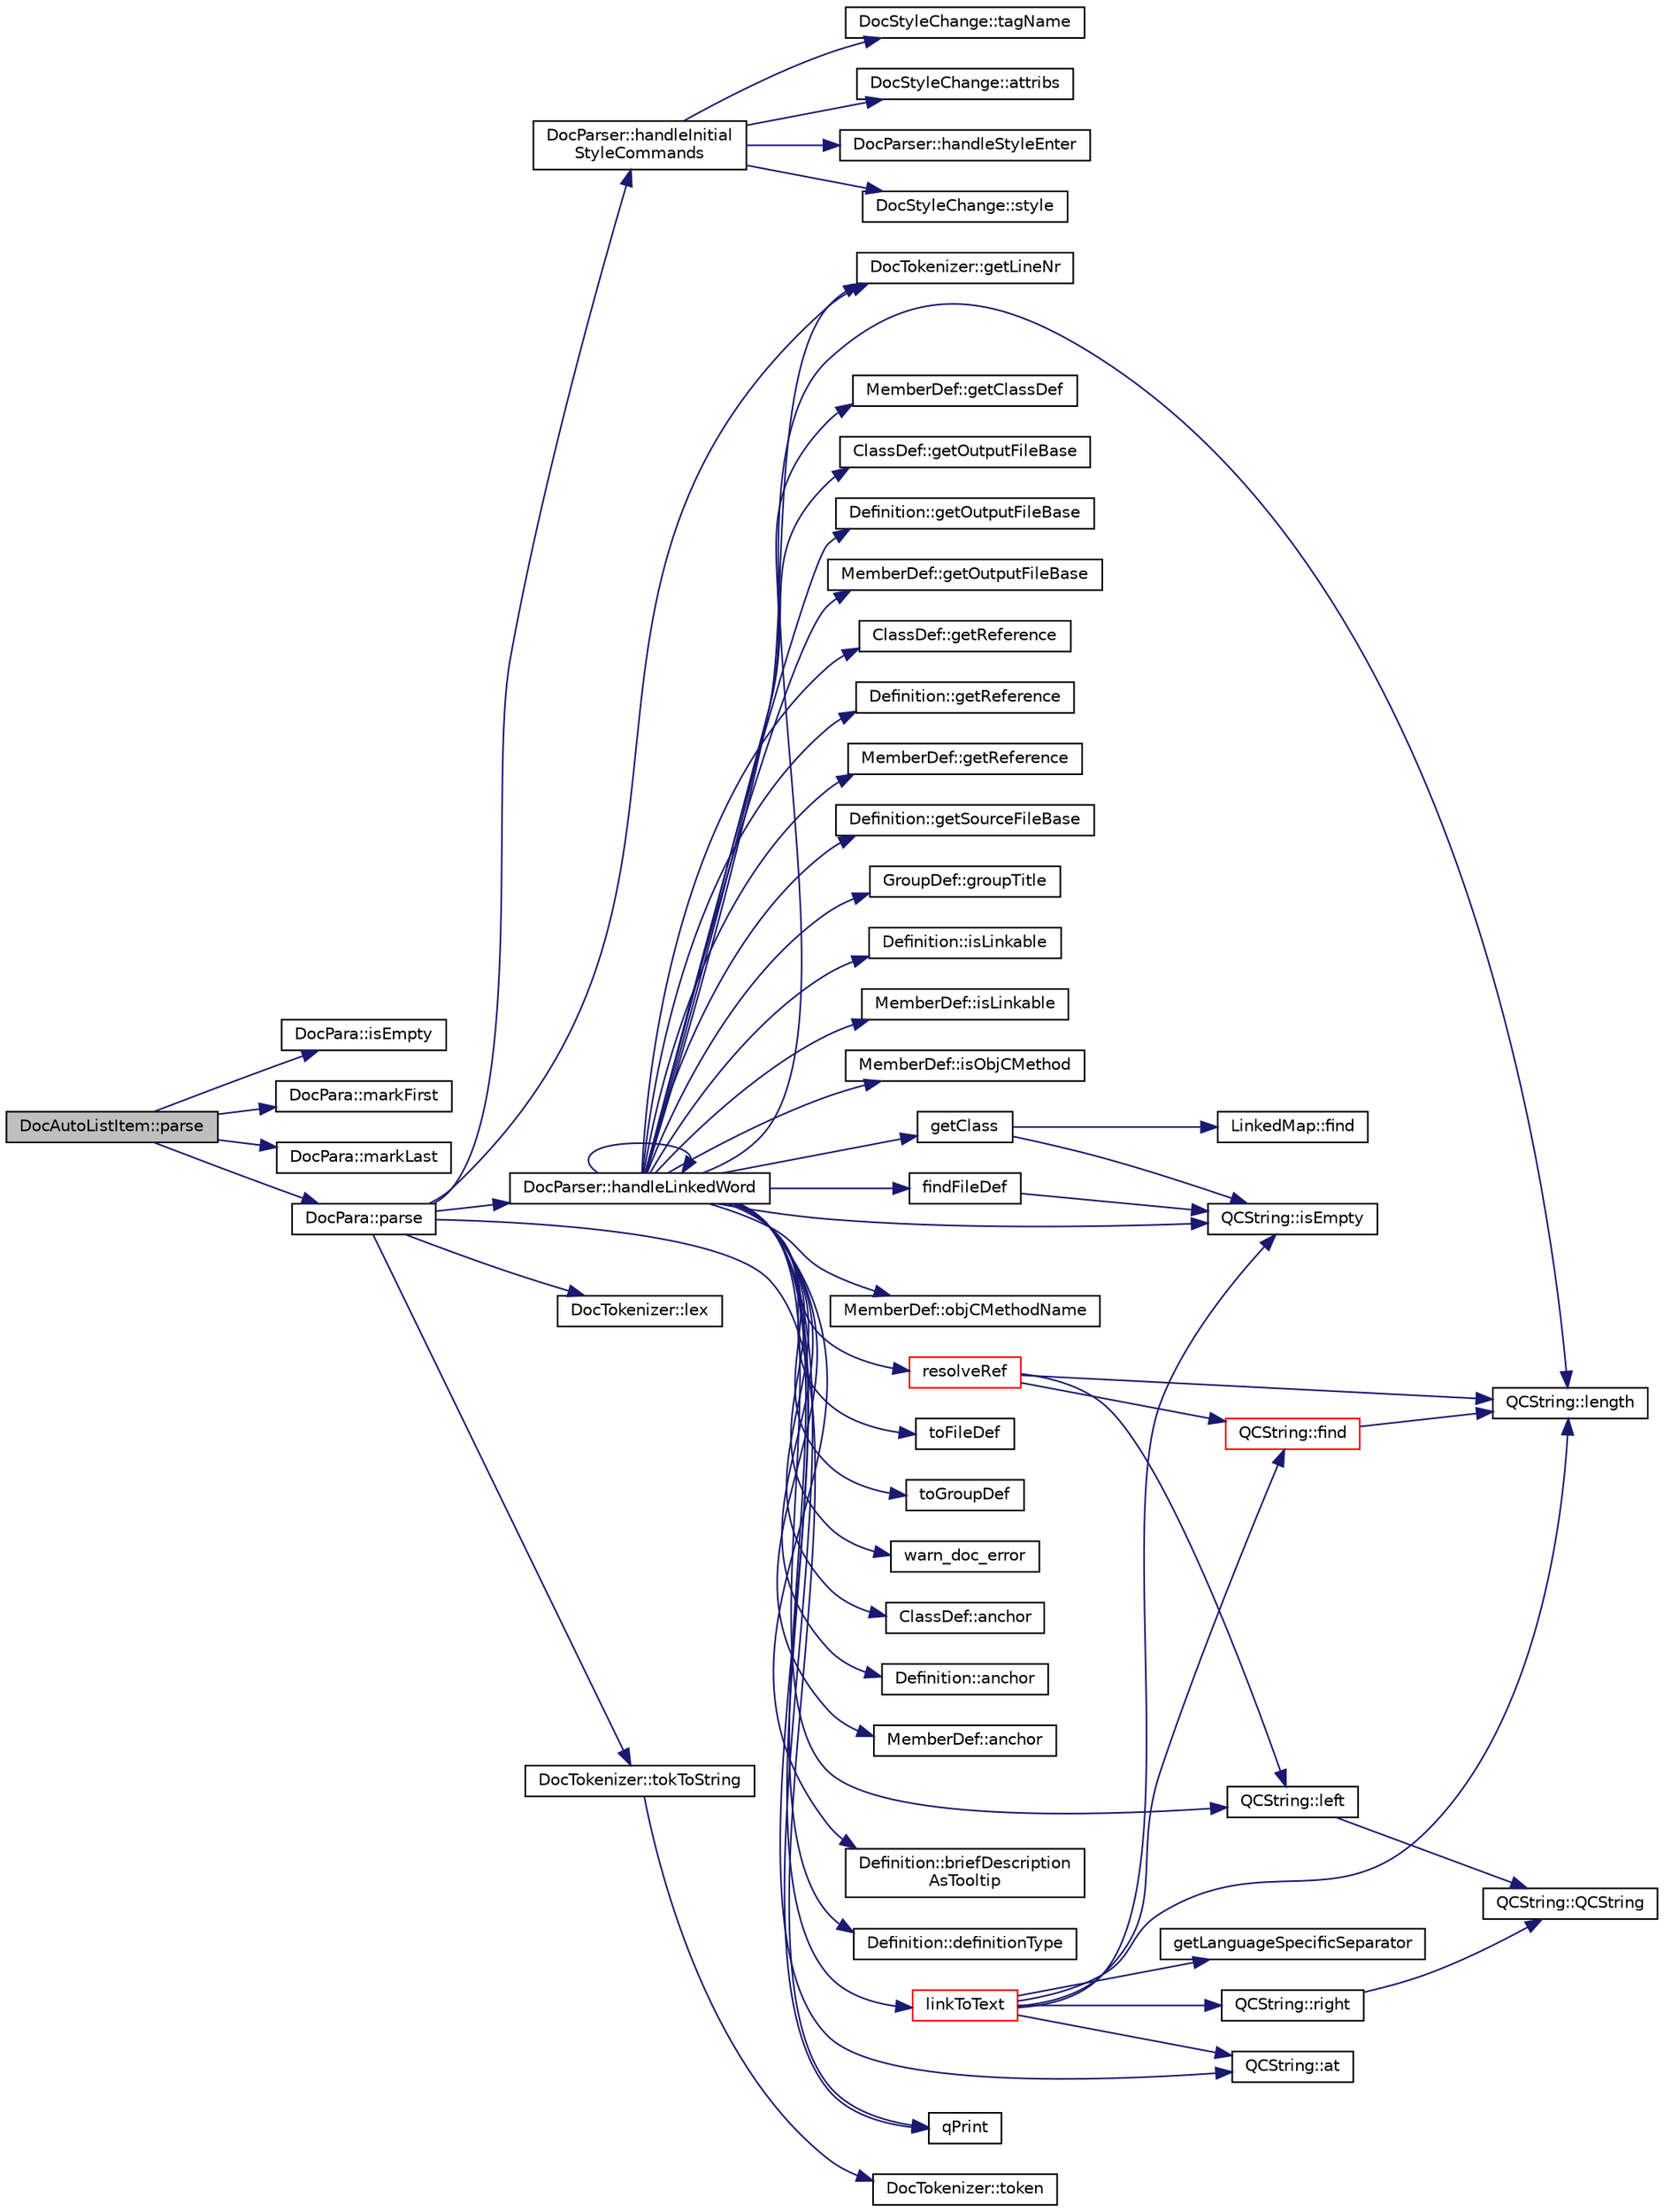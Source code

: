 digraph "DocAutoListItem::parse"
{
 // LATEX_PDF_SIZE
  edge [fontname="Helvetica",fontsize="10",labelfontname="Helvetica",labelfontsize="10"];
  node [fontname="Helvetica",fontsize="10",shape=record];
  rankdir="LR";
  Node1 [label="DocAutoListItem::parse",height=0.2,width=0.4,color="black", fillcolor="grey75", style="filled", fontcolor="black",tooltip=" "];
  Node1 -> Node2 [color="midnightblue",fontsize="10",style="solid",fontname="Helvetica"];
  Node2 [label="DocPara::isEmpty",height=0.2,width=0.4,color="black", fillcolor="white", style="filled",URL="$classDocPara.html#a004ec58b69c71d43ebf4424b04dc5779",tooltip=" "];
  Node1 -> Node3 [color="midnightblue",fontsize="10",style="solid",fontname="Helvetica"];
  Node3 [label="DocPara::markFirst",height=0.2,width=0.4,color="black", fillcolor="white", style="filled",URL="$classDocPara.html#a849868e81af1e2ae0da511fa3e5a91b8",tooltip=" "];
  Node1 -> Node4 [color="midnightblue",fontsize="10",style="solid",fontname="Helvetica"];
  Node4 [label="DocPara::markLast",height=0.2,width=0.4,color="black", fillcolor="white", style="filled",URL="$classDocPara.html#a569bc5841973bac45491c977814f62e0",tooltip=" "];
  Node1 -> Node5 [color="midnightblue",fontsize="10",style="solid",fontname="Helvetica"];
  Node5 [label="DocPara::parse",height=0.2,width=0.4,color="black", fillcolor="white", style="filled",URL="$classDocPara.html#afbe48d84c35630599a17f907df4f9804",tooltip=" "];
  Node5 -> Node6 [color="midnightblue",fontsize="10",style="solid",fontname="Helvetica"];
  Node6 [label="DocTokenizer::getLineNr",height=0.2,width=0.4,color="black", fillcolor="white", style="filled",URL="$classDocTokenizer.html#ae5366d3fa4095f81903bcc38ca7c88c7",tooltip=" "];
  Node5 -> Node7 [color="midnightblue",fontsize="10",style="solid",fontname="Helvetica"];
  Node7 [label="DocParser::handleInitial\lStyleCommands",height=0.2,width=0.4,color="black", fillcolor="white", style="filled",URL="$classDocParser.html#a392a4d61cb24b52e2affe9926be81639",tooltip=" "];
  Node7 -> Node8 [color="midnightblue",fontsize="10",style="solid",fontname="Helvetica"];
  Node8 [label="DocStyleChange::attribs",height=0.2,width=0.4,color="black", fillcolor="white", style="filled",URL="$classDocStyleChange.html#a3c0ac63aee1132f4dbe442366444c99c",tooltip=" "];
  Node7 -> Node9 [color="midnightblue",fontsize="10",style="solid",fontname="Helvetica"];
  Node9 [label="DocParser::handleStyleEnter",height=0.2,width=0.4,color="black", fillcolor="white", style="filled",URL="$classDocParser.html#a7b663393eae9130007dfab3a61502549",tooltip=" "];
  Node7 -> Node10 [color="midnightblue",fontsize="10",style="solid",fontname="Helvetica"];
  Node10 [label="DocStyleChange::style",height=0.2,width=0.4,color="black", fillcolor="white", style="filled",URL="$classDocStyleChange.html#a56d079390f264e34af453a015bd2e2c9",tooltip=" "];
  Node7 -> Node11 [color="midnightblue",fontsize="10",style="solid",fontname="Helvetica"];
  Node11 [label="DocStyleChange::tagName",height=0.2,width=0.4,color="black", fillcolor="white", style="filled",URL="$classDocStyleChange.html#a44ca0ca006829c1ca5d0fb87cb699a84",tooltip=" "];
  Node5 -> Node12 [color="midnightblue",fontsize="10",style="solid",fontname="Helvetica"];
  Node12 [label="DocParser::handleLinkedWord",height=0.2,width=0.4,color="black", fillcolor="white", style="filled",URL="$classDocParser.html#a60b3baefbabda53a90974008bd7cfab9",tooltip=" "];
  Node12 -> Node13 [color="midnightblue",fontsize="10",style="solid",fontname="Helvetica"];
  Node13 [label="ClassDef::anchor",height=0.2,width=0.4,color="black", fillcolor="white", style="filled",URL="$classClassDef.html#a7016b59e40eefbd4e9a1cc6fa43e0bff",tooltip=" "];
  Node12 -> Node14 [color="midnightblue",fontsize="10",style="solid",fontname="Helvetica"];
  Node14 [label="Definition::anchor",height=0.2,width=0.4,color="black", fillcolor="white", style="filled",URL="$classDefinition.html#a56e91f9b76f41208a22cfb2336871604",tooltip=" "];
  Node12 -> Node15 [color="midnightblue",fontsize="10",style="solid",fontname="Helvetica"];
  Node15 [label="MemberDef::anchor",height=0.2,width=0.4,color="black", fillcolor="white", style="filled",URL="$classMemberDef.html#a170c6221384447f7e2e9f5a529efef40",tooltip=" "];
  Node12 -> Node16 [color="midnightblue",fontsize="10",style="solid",fontname="Helvetica"];
  Node16 [label="QCString::at",height=0.2,width=0.4,color="black", fillcolor="white", style="filled",URL="$classQCString.html#a4c8be5d062cc14919b53ff0a3c8f9a4f",tooltip=" "];
  Node12 -> Node17 [color="midnightblue",fontsize="10",style="solid",fontname="Helvetica"];
  Node17 [label="Definition::briefDescription\lAsTooltip",height=0.2,width=0.4,color="black", fillcolor="white", style="filled",URL="$classDefinition.html#a5915353219702c6ea73cc1476bda793a",tooltip=" "];
  Node12 -> Node18 [color="midnightblue",fontsize="10",style="solid",fontname="Helvetica"];
  Node18 [label="Definition::definitionType",height=0.2,width=0.4,color="black", fillcolor="white", style="filled",URL="$classDefinition.html#a526c39074637d4b17a3f67df56d961ff",tooltip=" "];
  Node12 -> Node19 [color="midnightblue",fontsize="10",style="solid",fontname="Helvetica"];
  Node19 [label="findFileDef",height=0.2,width=0.4,color="black", fillcolor="white", style="filled",URL="$util_8cpp.html#af891990268daeb8713d18d154b84ffdb",tooltip=" "];
  Node19 -> Node20 [color="midnightblue",fontsize="10",style="solid",fontname="Helvetica"];
  Node20 [label="QCString::isEmpty",height=0.2,width=0.4,color="black", fillcolor="white", style="filled",URL="$classQCString.html#a621c4090d69ad7d05ef8e5234376c3d8",tooltip=" "];
  Node12 -> Node21 [color="midnightblue",fontsize="10",style="solid",fontname="Helvetica"];
  Node21 [label="getClass",height=0.2,width=0.4,color="black", fillcolor="white", style="filled",URL="$classdef_8cpp.html#a9682735bd2cf0656eaa944f8b3e364a2",tooltip=" "];
  Node21 -> Node22 [color="midnightblue",fontsize="10",style="solid",fontname="Helvetica"];
  Node22 [label="LinkedMap::find",height=0.2,width=0.4,color="black", fillcolor="white", style="filled",URL="$classLinkedMap.html#ad7659775b7de962b4fe0921456baf4f4",tooltip=" "];
  Node21 -> Node20 [color="midnightblue",fontsize="10",style="solid",fontname="Helvetica"];
  Node12 -> Node23 [color="midnightblue",fontsize="10",style="solid",fontname="Helvetica"];
  Node23 [label="MemberDef::getClassDef",height=0.2,width=0.4,color="black", fillcolor="white", style="filled",URL="$classMemberDef.html#a33ff70edee6691aacaeecf40a1146995",tooltip=" "];
  Node12 -> Node6 [color="midnightblue",fontsize="10",style="solid",fontname="Helvetica"];
  Node12 -> Node24 [color="midnightblue",fontsize="10",style="solid",fontname="Helvetica"];
  Node24 [label="ClassDef::getOutputFileBase",height=0.2,width=0.4,color="black", fillcolor="white", style="filled",URL="$classClassDef.html#a12a8f241e90a0cb0bdf19c27bf2025b0",tooltip=" "];
  Node12 -> Node25 [color="midnightblue",fontsize="10",style="solid",fontname="Helvetica"];
  Node25 [label="Definition::getOutputFileBase",height=0.2,width=0.4,color="black", fillcolor="white", style="filled",URL="$classDefinition.html#acabecdc6bfda2015811eed5f3436322d",tooltip=" "];
  Node12 -> Node26 [color="midnightblue",fontsize="10",style="solid",fontname="Helvetica"];
  Node26 [label="MemberDef::getOutputFileBase",height=0.2,width=0.4,color="black", fillcolor="white", style="filled",URL="$classMemberDef.html#a1691f8cc2d90978d091a7d7aae11dd8d",tooltip=" "];
  Node12 -> Node27 [color="midnightblue",fontsize="10",style="solid",fontname="Helvetica"];
  Node27 [label="ClassDef::getReference",height=0.2,width=0.4,color="black", fillcolor="white", style="filled",URL="$classClassDef.html#a5ca8b91f73e7989abdceb8958dcb0b59",tooltip=" "];
  Node12 -> Node28 [color="midnightblue",fontsize="10",style="solid",fontname="Helvetica"];
  Node28 [label="Definition::getReference",height=0.2,width=0.4,color="black", fillcolor="white", style="filled",URL="$classDefinition.html#aab5f8631606d43a73f371833eb6425ee",tooltip=" "];
  Node12 -> Node29 [color="midnightblue",fontsize="10",style="solid",fontname="Helvetica"];
  Node29 [label="MemberDef::getReference",height=0.2,width=0.4,color="black", fillcolor="white", style="filled",URL="$classMemberDef.html#a1fa921f95581774af1de1a29fb24a0c8",tooltip=" "];
  Node12 -> Node30 [color="midnightblue",fontsize="10",style="solid",fontname="Helvetica"];
  Node30 [label="Definition::getSourceFileBase",height=0.2,width=0.4,color="black", fillcolor="white", style="filled",URL="$classDefinition.html#ab7ecf3e26ca026ed20af225f332e5fe7",tooltip=" "];
  Node12 -> Node31 [color="midnightblue",fontsize="10",style="solid",fontname="Helvetica"];
  Node31 [label="GroupDef::groupTitle",height=0.2,width=0.4,color="black", fillcolor="white", style="filled",URL="$classGroupDef.html#a2caedefd187d92eb8c4afe01d403456e",tooltip=" "];
  Node12 -> Node12 [color="midnightblue",fontsize="10",style="solid",fontname="Helvetica"];
  Node12 -> Node20 [color="midnightblue",fontsize="10",style="solid",fontname="Helvetica"];
  Node12 -> Node32 [color="midnightblue",fontsize="10",style="solid",fontname="Helvetica"];
  Node32 [label="Definition::isLinkable",height=0.2,width=0.4,color="black", fillcolor="white", style="filled",URL="$classDefinition.html#a4002fd79c2d4dcf667c37c83d4214deb",tooltip=" "];
  Node12 -> Node33 [color="midnightblue",fontsize="10",style="solid",fontname="Helvetica"];
  Node33 [label="MemberDef::isLinkable",height=0.2,width=0.4,color="black", fillcolor="white", style="filled",URL="$classMemberDef.html#aa0a9d4db2b1fbdd5c728f4b2e4c2694d",tooltip=" "];
  Node12 -> Node34 [color="midnightblue",fontsize="10",style="solid",fontname="Helvetica"];
  Node34 [label="MemberDef::isObjCMethod",height=0.2,width=0.4,color="black", fillcolor="white", style="filled",URL="$classMemberDef.html#a146e2a27f8eee953b076a03e42ecf2b4",tooltip=" "];
  Node12 -> Node35 [color="midnightblue",fontsize="10",style="solid",fontname="Helvetica"];
  Node35 [label="QCString::left",height=0.2,width=0.4,color="black", fillcolor="white", style="filled",URL="$classQCString.html#aecf8b66312c4e97333219cc344c11a4f",tooltip=" "];
  Node35 -> Node36 [color="midnightblue",fontsize="10",style="solid",fontname="Helvetica"];
  Node36 [label="QCString::QCString",height=0.2,width=0.4,color="black", fillcolor="white", style="filled",URL="$classQCString.html#ad691e1087cc03e14e00d1147ae0ecab7",tooltip=" "];
  Node12 -> Node37 [color="midnightblue",fontsize="10",style="solid",fontname="Helvetica"];
  Node37 [label="QCString::length",height=0.2,width=0.4,color="black", fillcolor="white", style="filled",URL="$classQCString.html#ac52596733e9110b778019946d73fb268",tooltip=" "];
  Node12 -> Node38 [color="midnightblue",fontsize="10",style="solid",fontname="Helvetica"];
  Node38 [label="linkToText",height=0.2,width=0.4,color="red", fillcolor="white", style="filled",URL="$util_8cpp.html#a1193619fc22f8093dc4096b092165b96",tooltip=" "];
  Node38 -> Node16 [color="midnightblue",fontsize="10",style="solid",fontname="Helvetica"];
  Node38 -> Node39 [color="midnightblue",fontsize="10",style="solid",fontname="Helvetica"];
  Node39 [label="QCString::find",height=0.2,width=0.4,color="red", fillcolor="white", style="filled",URL="$classQCString.html#a0182ece6b76dad6475dafb53e2faaf10",tooltip=" "];
  Node39 -> Node37 [color="midnightblue",fontsize="10",style="solid",fontname="Helvetica"];
  Node38 -> Node42 [color="midnightblue",fontsize="10",style="solid",fontname="Helvetica"];
  Node42 [label="getLanguageSpecificSeparator",height=0.2,width=0.4,color="black", fillcolor="white", style="filled",URL="$util_8cpp.html#aab590e3dd52a9375bb3afe31dc6f8609",tooltip=" "];
  Node38 -> Node20 [color="midnightblue",fontsize="10",style="solid",fontname="Helvetica"];
  Node38 -> Node37 [color="midnightblue",fontsize="10",style="solid",fontname="Helvetica"];
  Node38 -> Node43 [color="midnightblue",fontsize="10",style="solid",fontname="Helvetica"];
  Node43 [label="QCString::right",height=0.2,width=0.4,color="black", fillcolor="white", style="filled",URL="$classQCString.html#a8f4aa5417f6a834f28c7148a1fe262d5",tooltip=" "];
  Node43 -> Node36 [color="midnightblue",fontsize="10",style="solid",fontname="Helvetica"];
  Node12 -> Node47 [color="midnightblue",fontsize="10",style="solid",fontname="Helvetica"];
  Node47 [label="MemberDef::objCMethodName",height=0.2,width=0.4,color="black", fillcolor="white", style="filled",URL="$classMemberDef.html#aa7228a0cbd28108dfab580c17d3f2751",tooltip=" "];
  Node12 -> Node48 [color="midnightblue",fontsize="10",style="solid",fontname="Helvetica"];
  Node48 [label="qPrint",height=0.2,width=0.4,color="black", fillcolor="white", style="filled",URL="$qcstring_8h.html#a9851ebb5ae2f65b4d2b1d08421edbfd2",tooltip=" "];
  Node12 -> Node49 [color="midnightblue",fontsize="10",style="solid",fontname="Helvetica"];
  Node49 [label="resolveRef",height=0.2,width=0.4,color="red", fillcolor="white", style="filled",URL="$util_8cpp.html#a6aee1ec15ba34cf7ffde95867eaa59a3",tooltip=" "];
  Node49 -> Node39 [color="midnightblue",fontsize="10",style="solid",fontname="Helvetica"];
  Node49 -> Node35 [color="midnightblue",fontsize="10",style="solid",fontname="Helvetica"];
  Node49 -> Node37 [color="midnightblue",fontsize="10",style="solid",fontname="Helvetica"];
  Node12 -> Node54 [color="midnightblue",fontsize="10",style="solid",fontname="Helvetica"];
  Node54 [label="toFileDef",height=0.2,width=0.4,color="black", fillcolor="white", style="filled",URL="$filedef_8cpp.html#a4114c484f3ccea1048608b9caa9f51de",tooltip=" "];
  Node12 -> Node55 [color="midnightblue",fontsize="10",style="solid",fontname="Helvetica"];
  Node55 [label="toGroupDef",height=0.2,width=0.4,color="black", fillcolor="white", style="filled",URL="$groupdef_8cpp.html#a81b6ac5e79beed572376b9aebfa96da5",tooltip=" "];
  Node12 -> Node56 [color="midnightblue",fontsize="10",style="solid",fontname="Helvetica"];
  Node56 [label="warn_doc_error",height=0.2,width=0.4,color="black", fillcolor="white", style="filled",URL="$message_8cpp.html#a64240af0f75c8052d6bb3a4d1c684936",tooltip=" "];
  Node5 -> Node57 [color="midnightblue",fontsize="10",style="solid",fontname="Helvetica"];
  Node57 [label="DocTokenizer::lex",height=0.2,width=0.4,color="black", fillcolor="white", style="filled",URL="$classDocTokenizer.html#a8986c06e98f6abf4c375fc8a3629a3b8",tooltip=" "];
  Node5 -> Node48 [color="midnightblue",fontsize="10",style="solid",fontname="Helvetica"];
  Node5 -> Node58 [color="midnightblue",fontsize="10",style="solid",fontname="Helvetica"];
  Node58 [label="DocTokenizer::tokToString",height=0.2,width=0.4,color="black", fillcolor="white", style="filled",URL="$classDocTokenizer.html#a37658bdc27c38125a5adc9e3278df7a4",tooltip=" "];
  Node58 -> Node59 [color="midnightblue",fontsize="10",style="solid",fontname="Helvetica"];
  Node59 [label="DocTokenizer::token",height=0.2,width=0.4,color="black", fillcolor="white", style="filled",URL="$classDocTokenizer.html#a060403865cc48ca7f55af46d8272282c",tooltip=" "];
}
